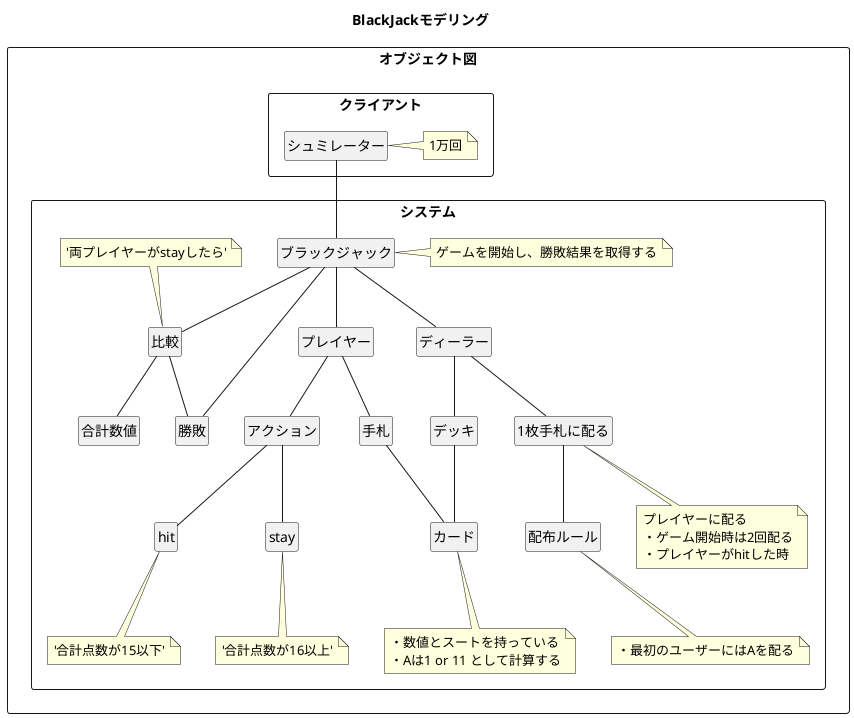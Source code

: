 @startuml
' left to right direction
title BlackJackモデリング

hide empty circle
hide empty members

rectangle オブジェクト図 {
  rectangle クライアント {
    class シュミレーター
    note right: 1万回
  }

  rectangle システム {
    class ブラックジャック
    note right of ブラックジャック
      ゲームを開始し、勝敗結果を取得する
    endnote
    class ディーラー
    class プレイヤー
    class デッキ
    class カード
    note bottom of カード
      ・数値とスートを持っている
      ・Aは1 or 11 として計算する
    endnote
    class 手札
    class アクション
    class hit
    note bottom: '合計点数が15以下'
    class stay
    note bottom: '合計点数が16以上'
    class 合計数値
    class 比較
    note top: '両プレイヤーがstayしたら'
    class 勝敗

    class 1枚手札に配る
    note bottom of 1枚手札に配る
      プレイヤーに配る
      ・ゲーム開始時は2回配る
      ・プレイヤーがhitした時
    endnote
    class 配布ルール
    note bottom of 配布ルール
      ・最初のユーザーにはAを配る
    endnote
  }
  シュミレーター -- ブラックジャック
  ブラックジャック -- ディーラー
  ブラックジャック -- プレイヤー
  ブラックジャック -- 比較
  ブラックジャック -- 勝敗

  比較 -- 勝敗
  比較 -- 合計数値

  プレイヤー -- 手札
  プレイヤー -- アクション

  手札 -- カード

  アクション -- hit
  アクション -- stay

  ディーラー -- デッキ
  ディーラー -- 1枚手札に配る

  1枚手札に配る -- 配布ルール

  カード -up- デッキ
}

@enduml
